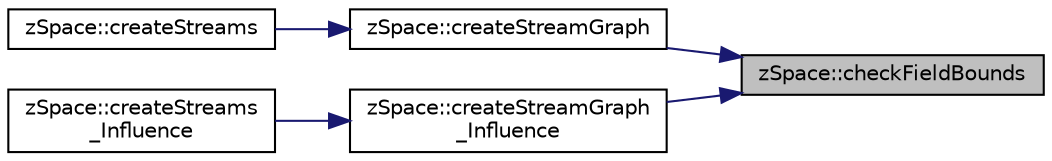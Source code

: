 digraph "zSpace::checkFieldBounds"
{
 // LATEX_PDF_SIZE
  edge [fontname="Helvetica",fontsize="10",labelfontname="Helvetica",labelfontsize="10"];
  node [fontname="Helvetica",fontsize="10",shape=record];
  rankdir="RL";
  Node9 [label="zSpace::checkFieldBounds",height=0.2,width=0.4,color="black", fillcolor="grey75", style="filled", fontcolor="black",tooltip="This method checks if the input position is in the bounds of the field."];
  Node9 -> Node10 [dir="back",color="midnightblue",fontsize="10",style="solid",fontname="Helvetica"];
  Node10 [label="zSpace::createStreamGraph",height=0.2,width=0.4,color="black", fillcolor="white", style="filled",URL="$group__z_stream_lines2_d.html#gad24d0e4376c42b67789e08cdf76085b6",tooltip="This method creates a single stream line as a graph."];
  Node10 -> Node11 [dir="back",color="midnightblue",fontsize="10",style="solid",fontname="Helvetica"];
  Node11 [label="zSpace::createStreams",height=0.2,width=0.4,color="black", fillcolor="white", style="filled",URL="$group__z_stream_lines2_d.html#ga0021c3f38461af2249546285b2a40c03",tooltip="This method creates the stream lines and stores them as a graph."];
  Node9 -> Node12 [dir="back",color="midnightblue",fontsize="10",style="solid",fontname="Helvetica"];
  Node12 [label="zSpace::createStreamGraph\l_Influence",height=0.2,width=0.4,color="black", fillcolor="white", style="filled",URL="$group__z_stream_lines2_d.html#ga0e2b7e6ec73859eb8291d10b826a64fc",tooltip="This method creates a single stream line as a graph."];
  Node12 -> Node13 [dir="back",color="midnightblue",fontsize="10",style="solid",fontname="Helvetica"];
  Node13 [label="zSpace::createStreams\l_Influence",height=0.2,width=0.4,color="black", fillcolor="white", style="filled",URL="$group__z_stream_lines2_d.html#ga6cbceb22b0a8b3764486c381db97fc22",tooltip="This method creates the stream lines and stores them as a graph."];
}
